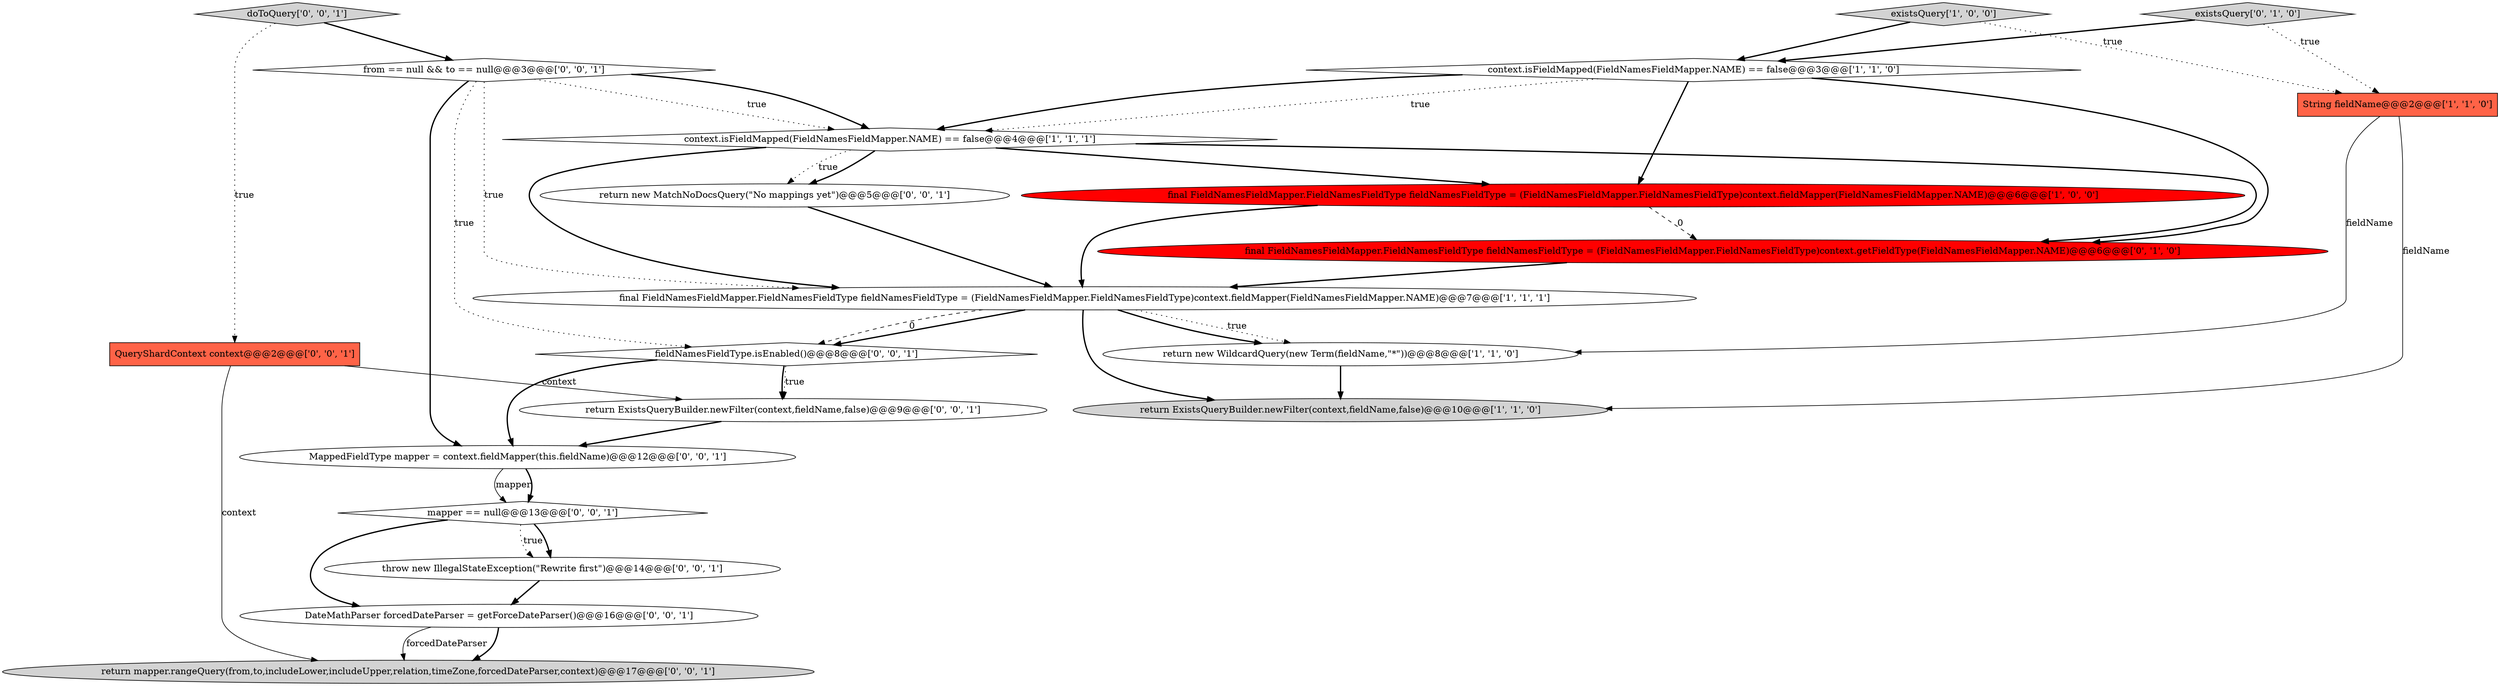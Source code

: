digraph {
2 [style = filled, label = "context.isFieldMapped(FieldNamesFieldMapper.NAME) == false@@@3@@@['1', '1', '0']", fillcolor = white, shape = diamond image = "AAA0AAABBB1BBB"];
9 [style = filled, label = "final FieldNamesFieldMapper.FieldNamesFieldType fieldNamesFieldType = (FieldNamesFieldMapper.FieldNamesFieldType)context.getFieldType(FieldNamesFieldMapper.NAME)@@@6@@@['0', '1', '0']", fillcolor = red, shape = ellipse image = "AAA1AAABBB2BBB"];
3 [style = filled, label = "context.isFieldMapped(FieldNamesFieldMapper.NAME) == false@@@4@@@['1', '1', '1']", fillcolor = white, shape = diamond image = "AAA0AAABBB1BBB"];
6 [style = filled, label = "String fieldName@@@2@@@['1', '1', '0']", fillcolor = tomato, shape = box image = "AAA0AAABBB1BBB"];
17 [style = filled, label = "fieldNamesFieldType.isEnabled()@@@8@@@['0', '0', '1']", fillcolor = white, shape = diamond image = "AAA0AAABBB3BBB"];
8 [style = filled, label = "existsQuery['0', '1', '0']", fillcolor = lightgray, shape = diamond image = "AAA0AAABBB2BBB"];
11 [style = filled, label = "return mapper.rangeQuery(from,to,includeLower,includeUpper,relation,timeZone,forcedDateParser,context)@@@17@@@['0', '0', '1']", fillcolor = lightgray, shape = ellipse image = "AAA0AAABBB3BBB"];
12 [style = filled, label = "from == null && to == null@@@3@@@['0', '0', '1']", fillcolor = white, shape = diamond image = "AAA0AAABBB3BBB"];
14 [style = filled, label = "MappedFieldType mapper = context.fieldMapper(this.fieldName)@@@12@@@['0', '0', '1']", fillcolor = white, shape = ellipse image = "AAA0AAABBB3BBB"];
5 [style = filled, label = "return new WildcardQuery(new Term(fieldName,\"*\"))@@@8@@@['1', '1', '0']", fillcolor = white, shape = ellipse image = "AAA0AAABBB1BBB"];
4 [style = filled, label = "final FieldNamesFieldMapper.FieldNamesFieldType fieldNamesFieldType = (FieldNamesFieldMapper.FieldNamesFieldType)context.fieldMapper(FieldNamesFieldMapper.NAME)@@@7@@@['1', '1', '1']", fillcolor = white, shape = ellipse image = "AAA0AAABBB1BBB"];
7 [style = filled, label = "return ExistsQueryBuilder.newFilter(context,fieldName,false)@@@10@@@['1', '1', '0']", fillcolor = lightgray, shape = ellipse image = "AAA0AAABBB1BBB"];
10 [style = filled, label = "return new MatchNoDocsQuery(\"No mappings yet\")@@@5@@@['0', '0', '1']", fillcolor = white, shape = ellipse image = "AAA0AAABBB3BBB"];
19 [style = filled, label = "QueryShardContext context@@@2@@@['0', '0', '1']", fillcolor = tomato, shape = box image = "AAA0AAABBB3BBB"];
0 [style = filled, label = "final FieldNamesFieldMapper.FieldNamesFieldType fieldNamesFieldType = (FieldNamesFieldMapper.FieldNamesFieldType)context.fieldMapper(FieldNamesFieldMapper.NAME)@@@6@@@['1', '0', '0']", fillcolor = red, shape = ellipse image = "AAA1AAABBB1BBB"];
15 [style = filled, label = "mapper == null@@@13@@@['0', '0', '1']", fillcolor = white, shape = diamond image = "AAA0AAABBB3BBB"];
18 [style = filled, label = "doToQuery['0', '0', '1']", fillcolor = lightgray, shape = diamond image = "AAA0AAABBB3BBB"];
20 [style = filled, label = "throw new IllegalStateException(\"Rewrite first\")@@@14@@@['0', '0', '1']", fillcolor = white, shape = ellipse image = "AAA0AAABBB3BBB"];
16 [style = filled, label = "return ExistsQueryBuilder.newFilter(context,fieldName,false)@@@9@@@['0', '0', '1']", fillcolor = white, shape = ellipse image = "AAA0AAABBB3BBB"];
1 [style = filled, label = "existsQuery['1', '0', '0']", fillcolor = lightgray, shape = diamond image = "AAA0AAABBB1BBB"];
13 [style = filled, label = "DateMathParser forcedDateParser = getForceDateParser()@@@16@@@['0', '0', '1']", fillcolor = white, shape = ellipse image = "AAA0AAABBB3BBB"];
2->3 [style = dotted, label="true"];
4->5 [style = dotted, label="true"];
12->3 [style = dotted, label="true"];
12->17 [style = dotted, label="true"];
15->13 [style = bold, label=""];
20->13 [style = bold, label=""];
4->17 [style = bold, label=""];
4->17 [style = dashed, label="0"];
14->15 [style = solid, label="mapper"];
2->3 [style = bold, label=""];
9->4 [style = bold, label=""];
3->10 [style = dotted, label="true"];
19->11 [style = solid, label="context"];
19->16 [style = solid, label="context"];
18->19 [style = dotted, label="true"];
18->12 [style = bold, label=""];
15->20 [style = dotted, label="true"];
2->9 [style = bold, label=""];
3->4 [style = bold, label=""];
13->11 [style = bold, label=""];
4->7 [style = bold, label=""];
3->0 [style = bold, label=""];
17->16 [style = dotted, label="true"];
3->9 [style = bold, label=""];
3->10 [style = bold, label=""];
2->0 [style = bold, label=""];
8->6 [style = dotted, label="true"];
8->2 [style = bold, label=""];
0->4 [style = bold, label=""];
17->14 [style = bold, label=""];
15->20 [style = bold, label=""];
6->5 [style = solid, label="fieldName"];
12->14 [style = bold, label=""];
10->4 [style = bold, label=""];
5->7 [style = bold, label=""];
1->6 [style = dotted, label="true"];
16->14 [style = bold, label=""];
14->15 [style = bold, label=""];
12->4 [style = dotted, label="true"];
1->2 [style = bold, label=""];
12->3 [style = bold, label=""];
13->11 [style = solid, label="forcedDateParser"];
0->9 [style = dashed, label="0"];
4->5 [style = bold, label=""];
6->7 [style = solid, label="fieldName"];
17->16 [style = bold, label=""];
}
